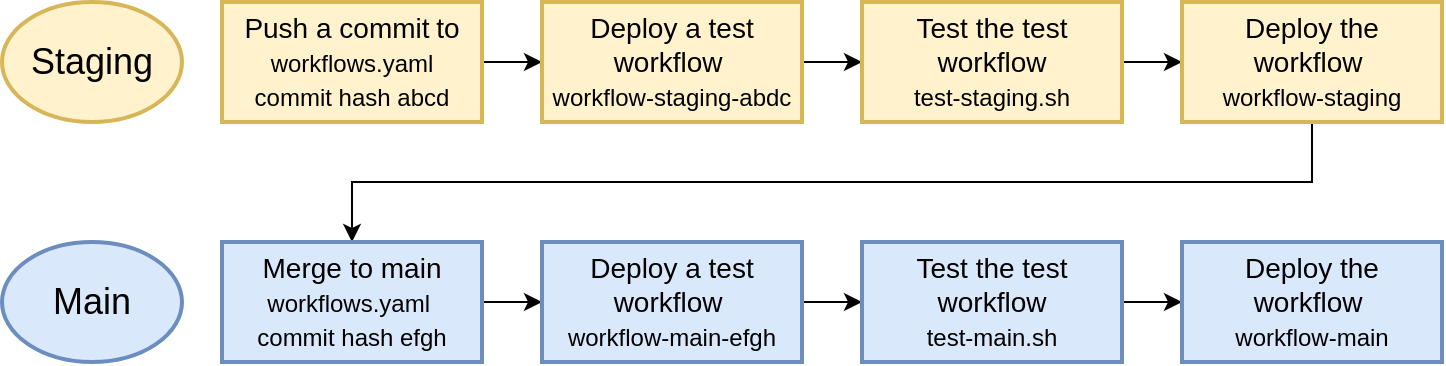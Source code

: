 <mxfile version="20.2.3" type="device"><diagram id="86gbPJVdL4APfPZtZg9_" name="Page-1"><mxGraphModel dx="1627" dy="952" grid="1" gridSize="10" guides="1" tooltips="1" connect="1" arrows="1" fold="1" page="1" pageScale="1" pageWidth="827" pageHeight="1169" math="0" shadow="0"><root><mxCell id="0"/><mxCell id="1" parent="0"/><mxCell id="o_u1CcPSsciYdBG9XgGr-54" value="&lt;span style=&quot;font-weight: normal;&quot;&gt;Main&lt;/span&gt;" style="ellipse;whiteSpace=wrap;html=1;fontSize=18;strokeWidth=2;fontStyle=1;fillColor=#dae8fc;strokeColor=#6c8ebf;" parent="1" vertex="1"><mxGeometry x="200" y="160" width="90" height="60" as="geometry"/></mxCell><mxCell id="SCQd7NhNmJiB683LyM4Q-11" value="" style="edgeStyle=orthogonalEdgeStyle;rounded=0;orthogonalLoop=1;jettySize=auto;html=1;fontSize=12;" edge="1" parent="1" source="SCQd7NhNmJiB683LyM4Q-2" target="SCQd7NhNmJiB683LyM4Q-4"><mxGeometry relative="1" as="geometry"/></mxCell><mxCell id="SCQd7NhNmJiB683LyM4Q-2" value="&lt;span style=&quot;font-weight: normal;&quot;&gt;Push a commit&lt;/span&gt;&lt;span style=&quot;font-weight: normal; font-size: 12px;&quot;&gt;&amp;nbsp;&lt;/span&gt;&lt;span style=&quot;font-weight: normal;&quot;&gt;&lt;font style=&quot;font-size: 14px;&quot;&gt;to &lt;/font&gt;&lt;font style=&quot;font-size: 12px;&quot;&gt;workflows.yaml&lt;/font&gt;&lt;br&gt;&lt;span style=&quot;font-size: 12px;&quot;&gt;commit hash abcd&lt;/span&gt;&lt;br&gt;&lt;/span&gt;" style="rounded=0;whiteSpace=wrap;html=1;fontSize=14;strokeWidth=2;fontStyle=1;fillColor=#fff2cc;strokeColor=#d6b656;" vertex="1" parent="1"><mxGeometry x="310" y="40" width="130" height="60" as="geometry"/></mxCell><mxCell id="SCQd7NhNmJiB683LyM4Q-3" value="&lt;span style=&quot;font-weight: normal;&quot;&gt;Staging&lt;/span&gt;" style="ellipse;whiteSpace=wrap;html=1;fontSize=18;strokeWidth=2;fontStyle=1;fillColor=#fff2cc;strokeColor=#d6b656;" vertex="1" parent="1"><mxGeometry x="200" y="40" width="90" height="60" as="geometry"/></mxCell><mxCell id="SCQd7NhNmJiB683LyM4Q-12" value="" style="edgeStyle=orthogonalEdgeStyle;rounded=0;orthogonalLoop=1;jettySize=auto;html=1;fontSize=12;" edge="1" parent="1" source="SCQd7NhNmJiB683LyM4Q-4" target="SCQd7NhNmJiB683LyM4Q-5"><mxGeometry relative="1" as="geometry"/></mxCell><mxCell id="SCQd7NhNmJiB683LyM4Q-4" value="&lt;span style=&quot;font-weight: normal;&quot;&gt;Deploy a test workflow&amp;nbsp;&lt;/span&gt;&lt;br&gt;&lt;font style=&quot;font-size: 12px; font-weight: normal;&quot;&gt;workflow-staging-abdc&lt;/font&gt;" style="rounded=0;whiteSpace=wrap;html=1;fontSize=14;strokeWidth=2;fontStyle=1;fillColor=#fff2cc;strokeColor=#d6b656;" vertex="1" parent="1"><mxGeometry x="470" y="40" width="130" height="60" as="geometry"/></mxCell><mxCell id="SCQd7NhNmJiB683LyM4Q-13" value="" style="edgeStyle=orthogonalEdgeStyle;rounded=0;orthogonalLoop=1;jettySize=auto;html=1;fontSize=12;" edge="1" parent="1" source="SCQd7NhNmJiB683LyM4Q-5" target="SCQd7NhNmJiB683LyM4Q-6"><mxGeometry relative="1" as="geometry"/></mxCell><mxCell id="SCQd7NhNmJiB683LyM4Q-5" value="&lt;span style=&quot;font-weight: 400;&quot;&gt;Test the test workflow&lt;br&gt;&lt;font style=&quot;font-size: 12px;&quot;&gt;test-staging.sh&lt;/font&gt;&lt;br&gt;&lt;/span&gt;" style="rounded=0;whiteSpace=wrap;html=1;fontSize=14;strokeWidth=2;fontStyle=1;fillColor=#fff2cc;strokeColor=#d6b656;" vertex="1" parent="1"><mxGeometry x="630" y="40" width="130" height="60" as="geometry"/></mxCell><mxCell id="SCQd7NhNmJiB683LyM4Q-18" value="" style="edgeStyle=orthogonalEdgeStyle;rounded=0;orthogonalLoop=1;jettySize=auto;html=1;fontSize=12;entryX=0.5;entryY=0;entryDx=0;entryDy=0;" edge="1" parent="1" source="SCQd7NhNmJiB683LyM4Q-6" target="SCQd7NhNmJiB683LyM4Q-7"><mxGeometry relative="1" as="geometry"><Array as="points"><mxPoint x="855" y="130"/><mxPoint x="375" y="130"/></Array></mxGeometry></mxCell><mxCell id="SCQd7NhNmJiB683LyM4Q-6" value="&lt;span style=&quot;font-weight: normal;&quot;&gt;Deploy the workflow&amp;nbsp;&lt;/span&gt;&lt;br&gt;&lt;font style=&quot;font-size: 12px; font-weight: normal;&quot;&gt;workflow-staging&lt;/font&gt;" style="rounded=0;whiteSpace=wrap;html=1;fontSize=14;strokeWidth=2;fontStyle=1;fillColor=#fff2cc;strokeColor=#d6b656;" vertex="1" parent="1"><mxGeometry x="790" y="40" width="130" height="60" as="geometry"/></mxCell><mxCell id="SCQd7NhNmJiB683LyM4Q-14" value="" style="edgeStyle=orthogonalEdgeStyle;rounded=0;orthogonalLoop=1;jettySize=auto;html=1;fontSize=12;" edge="1" parent="1" source="SCQd7NhNmJiB683LyM4Q-7" target="SCQd7NhNmJiB683LyM4Q-8"><mxGeometry relative="1" as="geometry"/></mxCell><mxCell id="SCQd7NhNmJiB683LyM4Q-7" value="&lt;span style=&quot;font-weight: normal;&quot;&gt;Merge to main&lt;br&gt;&lt;/span&gt;&lt;span style=&quot;font-weight: 400;&quot;&gt;&lt;font style=&quot;font-size: 12px;&quot;&gt;workflows.yaml&amp;nbsp;&lt;/font&gt;&lt;/span&gt;&lt;span style=&quot;font-weight: normal;&quot;&gt;&lt;br&gt;&lt;span style=&quot;font-size: 12px;&quot;&gt;commit hash efgh&lt;/span&gt;&lt;/span&gt;" style="rounded=0;whiteSpace=wrap;html=1;fontSize=14;strokeWidth=2;fontStyle=1;fillColor=#dae8fc;strokeColor=#6c8ebf;" vertex="1" parent="1"><mxGeometry x="310" y="160" width="130" height="60" as="geometry"/></mxCell><mxCell id="SCQd7NhNmJiB683LyM4Q-15" value="" style="edgeStyle=orthogonalEdgeStyle;rounded=0;orthogonalLoop=1;jettySize=auto;html=1;fontSize=12;" edge="1" parent="1" source="SCQd7NhNmJiB683LyM4Q-8" target="SCQd7NhNmJiB683LyM4Q-9"><mxGeometry relative="1" as="geometry"/></mxCell><mxCell id="SCQd7NhNmJiB683LyM4Q-8" value="&lt;span style=&quot;font-weight: normal;&quot;&gt;Deploy a test workflow&amp;nbsp;&lt;/span&gt;&lt;br&gt;&lt;font style=&quot;font-size: 12px; font-weight: normal;&quot;&gt;workflow-main-efgh&lt;/font&gt;" style="rounded=0;whiteSpace=wrap;html=1;fontSize=14;strokeWidth=2;fontStyle=1;fillColor=#dae8fc;strokeColor=#6c8ebf;" vertex="1" parent="1"><mxGeometry x="470" y="160" width="130" height="60" as="geometry"/></mxCell><mxCell id="SCQd7NhNmJiB683LyM4Q-16" value="" style="edgeStyle=orthogonalEdgeStyle;rounded=0;orthogonalLoop=1;jettySize=auto;html=1;fontSize=12;" edge="1" parent="1" source="SCQd7NhNmJiB683LyM4Q-9" target="SCQd7NhNmJiB683LyM4Q-10"><mxGeometry relative="1" as="geometry"/></mxCell><mxCell id="SCQd7NhNmJiB683LyM4Q-9" value="&lt;span style=&quot;font-weight: 400;&quot;&gt;Test the test workflow&lt;br&gt;&lt;font style=&quot;font-size: 12px;&quot;&gt;test-main.sh&lt;/font&gt;&lt;br&gt;&lt;/span&gt;" style="rounded=0;whiteSpace=wrap;html=1;fontSize=14;strokeWidth=2;fontStyle=1;fillColor=#dae8fc;strokeColor=#6c8ebf;" vertex="1" parent="1"><mxGeometry x="630" y="160" width="130" height="60" as="geometry"/></mxCell><mxCell id="SCQd7NhNmJiB683LyM4Q-10" value="&lt;span style=&quot;font-weight: normal;&quot;&gt;Deploy the workflow&amp;nbsp;&lt;/span&gt;&lt;br&gt;&lt;font style=&quot;font-size: 12px; font-weight: normal;&quot;&gt;workflow-main&lt;/font&gt;" style="rounded=0;whiteSpace=wrap;html=1;fontSize=14;strokeWidth=2;fontStyle=1;fillColor=#dae8fc;strokeColor=#6c8ebf;" vertex="1" parent="1"><mxGeometry x="790" y="160" width="130" height="60" as="geometry"/></mxCell></root></mxGraphModel></diagram></mxfile>